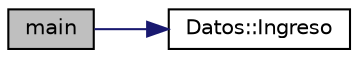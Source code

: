 digraph "main"
{
 // LATEX_PDF_SIZE
  edge [fontname="Helvetica",fontsize="10",labelfontname="Helvetica",labelfontsize="10"];
  node [fontname="Helvetica",fontsize="10",shape=record];
  rankdir="LR";
  Node1 [label="main",height=0.2,width=0.4,color="black", fillcolor="grey75", style="filled", fontcolor="black",tooltip=" "];
  Node1 -> Node2 [color="midnightblue",fontsize="10",style="solid",fontname="Helvetica"];
  Node2 [label="Datos::Ingreso",height=0.2,width=0.4,color="black", fillcolor="white", style="filled",URL="$class_datos.html#a3c7503c207a6fda3b304b5d6653d8c07",tooltip=" "];
}
